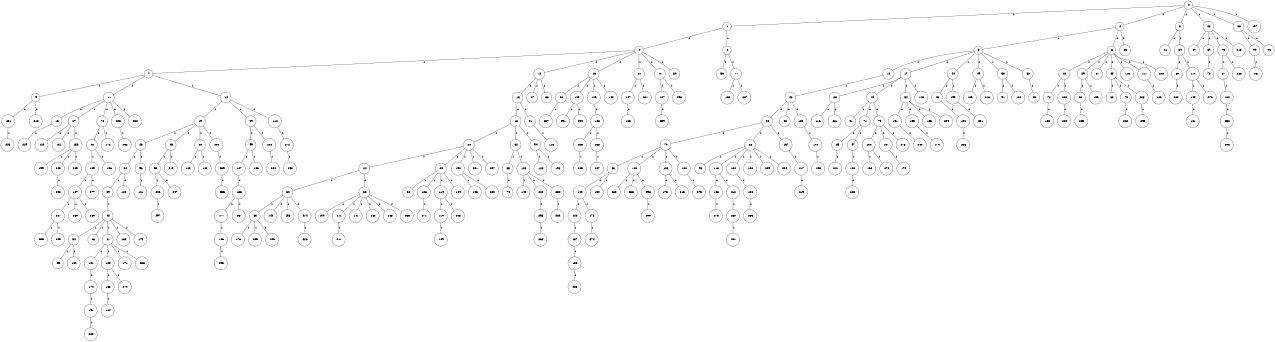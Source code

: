 graph G {
size="8.5,11;"
ratio = "expand;"
fixedsize="true;"
overlap="scale;"
node[shape=circle,width=.12,hight=.12,fontsize=12]
edge[fontsize=12]

0[label=" 0" color=black, pos="0.98617312,0.32705066!"];
1[label=" 1" color=black, pos="1.6769678,0.91212085!"];
2[label=" 2" color=black, pos="1.2152495,0.99262494!"];
3[label=" 3" color=black, pos="0.20114491,2.8230046!"];
4[label=" 4" color=black, pos="0.579774,1.7852571!"];
5[label=" 5" color=black, pos="1.2764308,1.5052794!"];
6[label=" 6" color=black, pos="2.1559311,2.0571057!"];
7[label=" 7" color=black, pos="1.5234414,2.7297438!"];
8[label=" 8" color=black, pos="2.0606811,1.2130126!"];
9[label=" 9" color=black, pos="1.5070705,1.4425578!"];
10[label=" 10" color=black, pos="1.328829,0.46674874!"];
11[label=" 11" color=black, pos="0.29302765,2.6551511!"];
12[label=" 12" color=black, pos="0.87977481,0.83944493!"];
13[label=" 13" color=black, pos="1.3315273,0.81145817!"];
14[label=" 14" color=black, pos="1.4049576,2.8650222!"];
15[label=" 15" color=black, pos="1.0540115,2.4380136!"];
16[label=" 16" color=black, pos="0.65156039,1.8523415!"];
17[label=" 17" color=black, pos="0.7761596,1.880951!"];
18[label=" 18" color=black, pos="0.73008195,2.6349625!"];
19[label=" 19" color=black, pos="2.6374531,2.8959113!"];
20[label=" 20" color=black, pos="0.73052182,1.6734335!"];
21[label=" 21" color=black, pos="2.0800805,0.5495074!"];
22[label=" 22" color=black, pos="1.3534555,1.4134372!"];
23[label=" 23" color=black, pos="0.009295532,0.52215958!"];
24[label=" 24" color=black, pos="1.5024769,0.81948686!"];
25[label=" 25" color=black, pos="2.6694003,1.3836251!"];
26[label=" 26" color=black, pos="0.048137542,0.42259183!"];
27[label=" 27" color=black, pos="2.3087011,1.2028185!"];
28[label=" 28" color=black, pos="0.053859268,2.101272!"];
29[label=" 29" color=black, pos="0.36114368,2.6189779!"];
30[label=" 30" color=black, pos="1.0653089,0.1220662!"];
31[label=" 31" color=black, pos="2.8838658,0.7354604!"];
32[label=" 32" color=black, pos="0.018726826,0.66497915!"];
33[label=" 33" color=black, pos="2.2553851,0.087609338!"];
34[label=" 34" color=black, pos="2.0671917,2.9891132!"];
35[label=" 35" color=black, pos="2.8287043,1.4151157!"];
36[label=" 36" color=black, pos="2.0681837,0.016503282!"];
37[label=" 37" color=black, pos="1.167167,0.14392661!"];
38[label=" 38" color=black, pos="2.6678962,1.3070804!"];
39[label=" 39" color=black, pos="1.9102186,2.9381046!"];
40[label=" 40" color=black, pos="2.5974881,1.6170725!"];
41[label=" 41" color=black, pos="2.651688,0.15639582!"];
42[label=" 42" color=black, pos="1.214883,1.0947725!"];
43[label=" 43" color=black, pos="1.3374408,0.92615081!"];
44[label=" 44" color=black, pos="1.0262759,2.8349519!"];
45[label=" 45" color=black, pos="1.5781353,0.42591885!"];
46[label=" 46" color=black, pos="2.2448713,0.79779341!"];
47[label=" 47" color=black, pos="0.77554015,0.084035353!"];
48[label=" 48" color=black, pos="1.3389818,1.2259014!"];
49[label=" 49" color=black, pos="2.4057897,1.7095495!"];
50[label=" 50" color=black, pos="0.52780634,0.66426005!"];
51[label=" 51" color=black, pos="0.31421022,2.2708717!"];
52[label=" 52" color=black, pos="0.53306496,0.53392896!"];
53[label=" 53" color=black, pos="1.0847021,0.35723166!"];
54[label=" 54" color=black, pos="2.6928471,0.48466342!"];
55[label=" 55" color=black, pos="0.89092312,0.84141552!"];
56[label=" 56" color=black, pos="2.2698066,1.2205747!"];
57[label=" 57" color=black, pos="1.4496142,2.2962691!"];
58[label=" 58" color=black, pos="2.7344463,1.8426677!"];
59[label=" 59" color=black, pos="0.55094007,0.38914259!"];
60[label=" 60" color=black, pos="1.219363,2.1952052!"];
61[label=" 61" color=black, pos="0.88291937,0.63363856!"];
62[label=" 62" color=black, pos="0.70746198,2.0441538!"];
63[label=" 63" color=black, pos="2.6870007,0.82829003!"];
64[label=" 64" color=black, pos="2.9528863,1.6324038!"];
65[label=" 65" color=black, pos="2.978989,2.3799211!"];
66[label=" 66" color=black, pos="2.8892021,1.7620919!"];
67[label=" 67" color=black, pos="1.3361282,2.5241472!"];
68[label=" 68" color=black, pos="2.074306,1.8595562!"];
69[label=" 69" color=black, pos="1.2717894,0.53299186!"];
70[label=" 70" color=black, pos="0.61149673,0.57763643!"];
71[label=" 71" color=black, pos="1.4627149,0.25530487!"];
72[label=" 72" color=black, pos="0.45479125,2.8181016!"];
73[label=" 73" color=black, pos="0.81638156,0.14721564!"];
74[label=" 74" color=black, pos="2.4206115,2.1457259!"];
75[label=" 75" color=black, pos="1.0605419,2.3122308!"];
76[label=" 76" color=black, pos="2.3892256,1.0920733!"];
77[label=" 77" color=black, pos="0.66498175,0.64026625!"];
78[label=" 78" color=black, pos="1.2022108,2.574976!"];
79[label=" 79" color=black, pos="1.6238292,0.08052684!"];
80[label=" 80" color=black, pos="2.7179895,0.5124007!"];
81[label=" 81" color=black, pos="2.0966512,1.2399547!"];
82[label=" 82" color=black, pos="1.5689238,1.2740024!"];
83[label=" 83" color=black, pos="1.0555537,1.7643137!"];
84[label=" 84" color=black, pos="1.7580202,0.10579415!"];
85[label=" 85" color=black, pos="0.48145219,1.6994805!"];
86[label=" 86" color=black, pos="2.9639631,1.3485887!"];
87[label=" 87" color=black, pos="2.1047373,1.6664127!"];
88[label=" 88" color=black, pos="0.327744,1.3570978!"];
89[label=" 89" color=black, pos="1.8384297,0.94165796!"];
90[label=" 90" color=black, pos="1.9827331,1.0368193!"];
91[label=" 91" color=black, pos="0.80189363,2.483066!"];
92[label=" 92" color=black, pos="1.65752,0.98291584!"];
93[label=" 93" color=black, pos="0.33492055,2.8226352!"];
94[label=" 94" color=black, pos="1.9568527,2.8866759!"];
95[label=" 95" color=black, pos="0.60033936,0.88431671!"];
96[label=" 96" color=black, pos="0.73190192,1.3524786!"];
97[label=" 97" color=black, pos="2.8384669,0.97768516!"];
98[label=" 98" color=black, pos="2.5097969,2.8594867!"];
99[label=" 99" color=black, pos="2.8156375,1.8716044!"];
100[label=" 100" color=black, pos="1.9314129,1.6121297!"];
101[label=" 101" color=black, pos="1.5369166,0.56521706!"];
102[label=" 102" color=black, pos="1.6059888,0.55535927!"];
103[label=" 103" color=black, pos="0.0049815103,0.13441148!"];
104[label=" 104" color=black, pos="1.6810904,0.30721505!"];
105[label=" 105" color=black, pos="2.7810266,0.34075737!"];
106[label=" 106" color=black, pos="1.2994047,2.6025141!"];
107[label=" 107" color=black, pos="1.5427969,2.5881996!"];
108[label=" 108" color=black, pos="0.32863875,2.7405431!"];
109[label=" 109" color=black, pos="1.6350943,1.3593246!"];
110[label=" 110" color=black, pos="2.7576532,2.4474111!"];
111[label=" 111" color=black, pos="0.35435986,2.4995181!"];
112[label=" 112" color=black, pos="0.068712692,1.5550077!"];
113[label=" 113" color=black, pos="1.0916334,2.1405628!"];
114[label=" 114" color=black, pos="1.0960092,0.50608016!"];
115[label=" 115" color=black, pos="0.21719538,0.11301575!"];
116[label=" 116" color=black, pos="0.29460915,1.4113894!"];
117[label=" 117" color=black, pos="1.1593191,2.1707864!"];
118[label=" 118" color=black, pos="1.6853979,0.67960695!"];
119[label=" 119" color=black, pos="1.2000202,0.075208083!"];
120[label=" 120" color=black, pos="1.9858582,0.11847219!"];
121[label=" 121" color=black, pos="1.5259808,0.46852958!"];
122[label=" 122" color=black, pos="1.0021119,0.26079601!"];
123[label=" 123" color=black, pos="2.0688895,2.7651414!"];
124[label=" 124" color=black, pos="1.2273707,0.29320209!"];
125[label=" 125" color=black, pos="1.9472449,2.3036621!"];
126[label=" 126" color=black, pos="0.08218609,0.67240059!"];
127[label=" 127" color=black, pos="1.1623941,2.5509392!"];
128[label=" 128" color=black, pos="2.3778244,1.2257438!"];
129[label=" 129" color=black, pos="2.9284464,0.52579524!"];
130[label=" 130" color=black, pos="1.6688831,0.14986553!"];
131[label=" 131" color=black, pos="1.160403,0.10127136!"];
132[label=" 132" color=black, pos="1.0915378,1.7744635!"];
133[label=" 133" color=black, pos="2.858462,0.67142546!"];
134[label=" 134" color=black, pos="0.061394518,2.2228544!"];
135[label=" 135" color=black, pos="2.0914347,0.37204085!"];
136[label=" 136" color=black, pos="2.4432049,1.3730644!"];
137[label=" 137" color=black, pos="1.2920581,1.3022096!"];
138[label=" 138" color=black, pos="1.6854509,0.69871391!"];
139[label=" 139" color=black, pos="0.36708207,1.2336276!"];
140[label=" 140" color=black, pos="2.1944587,0.49740249!"];
141[label=" 141" color=black, pos="1.0862166,1.9935687!"];
142[label=" 142" color=black, pos="2.512654,1.3713997!"];
143[label=" 143" color=black, pos="0.99021665,2.0733479!"];
144[label=" 144" color=black, pos="1.3412252,2.8050729!"];
145[label=" 145" color=black, pos="0.34527188,0.59422449!"];
146[label=" 146" color=black, pos="2.5593577,2.8765767!"];
147[label=" 147" color=black, pos="2.0929237,2.3850596!"];
148[label=" 148" color=black, pos="1.1182953,0.34030309!"];
149[label=" 149" color=black, pos="0.051290028,0.3521229!"];
150[label=" 150" color=black, pos="2.5502949,2.1680327!"];
151[label=" 151" color=black, pos="2.466963,0.97393315!"];
152[label=" 152" color=black, pos="2.6877928,2.4414715!"];
153[label=" 153" color=black, pos="0.88628863,2.0637875!"];
154[label=" 154" color=black, pos="2.3286344,2.3720861!"];
155[label=" 155" color=black, pos="1.0505684,1.7089405!"];
156[label=" 156" color=black, pos="2.6396077,1.3733755!"];
157[label=" 157" color=black, pos="2.3831154,0.25484178!"];
158[label=" 158" color=black, pos="2.4490209,0.47392184!"];
159[label=" 159" color=black, pos="0.6642551,2.7241722!"];
160[label=" 160" color=black, pos="1.2268611,1.3851127!"];
161[label=" 161" color=black, pos="1.2013396,1.558796!"];
162[label=" 162" color=black, pos="0.38926427,1.9515321!"];
163[label=" 163" color=black, pos="0.68802772,1.6086963!"];
164[label=" 164" color=black, pos="0.70971606,1.0185332!"];
165[label=" 165" color=black, pos="0.70757012,2.0262417!"];
166[label=" 166" color=black, pos="2.6962495,1.072575!"];
167[label=" 167" color=black, pos="2.9480185,1.7125525!"];
168[label=" 168" color=black, pos="0.96239083,0.2880293!"];
169[label=" 169" color=black, pos="0.54656533,1.6937044!"];
170[label=" 170" color=black, pos="2.7777074,2.3756622!"];
171[label=" 171" color=black, pos="0.30570901,2.7933705!"];
172[label=" 172" color=black, pos="1.9664303,0.1082565!"];
173[label=" 173" color=black, pos="2.0852787,1.8305914!"];
174[label=" 174" color=black, pos="0.63466175,2.1420328!"];
175[label=" 175" color=black, pos="0.69991357,2.7575599!"];
176[label=" 176" color=black, pos="0.95225058,1.8260348!"];
177[label=" 177" color=black, pos="1.8924145,1.4346455!"];
178[label=" 178" color=black, pos="0.16497579,2.135857!"];
179[label=" 179" color=black, pos="2.7946663,1.4861099!"];
180[label=" 180" color=black, pos="1.7411313,0.43509691!"];
181[label=" 181" color=black, pos="0.72886457,0.60793824!"];
182[label=" 182" color=black, pos="2.1688547,1.9462066!"];
183[label=" 183" color=black, pos="0.60455646,2.5310727!"];
184[label=" 184" color=black, pos="1.7493557,2.0556229!"];
185[label=" 185" color=black, pos="1.8768468,2.3118921!"];
186[label=" 186" color=black, pos="0.30057619,2.5125074!"];
187[label=" 187" color=black, pos="0.37697655,2.856339!"];
188[label=" 188" color=black, pos="1.5929837,1.9445178!"];
189[label=" 189" color=black, pos="2.5571242,2.6853746!"];
190[label=" 190" color=black, pos="1.3024271,2.5947472!"];
191[label=" 191" color=black, pos="1.3353477,0.46379062!"];
192[label=" 192" color=black, pos="1.4829274,0.72647353!"];
193[label=" 193" color=black, pos="2.009682,1.4015969!"];
194[label=" 194" color=black, pos="0.48611464,2.4055007!"];
195[label=" 195" color=black, pos="2.9127216,2.981199!"];
196[label=" 196" color=black, pos="1.5532755,2.8275535!"];
197[label=" 197" color=black, pos="2.4781729,0.83637866!"];
198[label=" 198" color=black, pos="0.14450922,0.68758356!"];
199[label=" 199" color=black, pos="2.5569458,2.5645602!"];
200[label=" 200" color=black, pos="1.6707877,1.3996475!"];
201[label=" 201" color=black, pos="1.3293993,0.99072795!"];
202[label=" 202" color=black, pos="1.7153487,2.6786052!"];
203[label=" 203" color=black, pos="0.65806825,1.1337756!"];
204[label=" 204" color=black, pos="2.585521,2.3217435!"];
205[label=" 205" color=black, pos="2.4742572,0.8442938!"];
206[label=" 206" color=black, pos="2.5892481,2.0986233!"];
207[label=" 207" color=black, pos="1.6832515,2.1860671!"];
208[label=" 208" color=black, pos="0.95421726,2.034509!"];
209[label=" 209" color=black, pos="2.386959,2.0991306!"];
210[label=" 210" color=black, pos="1.4214656,1.730378!"];
211[label=" 211" color=black, pos="0.43753991,1.2908776!"];
212[label=" 212" color=black, pos="2.8254828,0.0867547!"];
213[label=" 213" color=black, pos="0.77074333,2.9185064!"];
214[label=" 214" color=black, pos="2.4629259,2.5061852!"];
215[label=" 215" color=black, pos="2.6803132,2.5002167!"];
216[label=" 216" color=black, pos="1.2779669,2.9181471!"];
217[label=" 217" color=black, pos="2.5599627,1.7672335!"];
218[label=" 218" color=black, pos="1.7950134,2.0609622!"];
219[label=" 219" color=black, pos="0.36176518,1.2556142!"];
220[label=" 220" color=black, pos="0.96446097,2.4869879!"];
221[label=" 221" color=black, pos="0.27341737,2.0951957!"];
222[label=" 222" color=black, pos="0.42262404,1.8825206!"];
223[label=" 223" color=black, pos="2.2936332,0.73746772!"];
224[label=" 224" color=black, pos="2.9174631,1.2365259!"];
225[label=" 225" color=black, pos="2.6728924,1.4588541!"];
226[label=" 226" color=black, pos="1.5013709,0.7004591!"];
227[label=" 227" color=black, pos="0.87165613,1.0503841!"];
228[label=" 228" color=black, pos="0.29844213,0.5713214!"];
229[label=" 229" color=black, pos="0.94286636,1.3082027!"];
230[label=" 230" color=black, pos="1.267898,1.4684277!"];
231[label=" 231" color=black, pos="1.5734607,1.1331312!"];
232[label=" 232" color=black, pos="2.8615102,0.96834956!"];
233[label=" 233" color=black, pos="1.3734165,2.0023084!"];
234[label=" 234" color=black, pos="2.94702,1.7379236!"];
235[label=" 235" color=black, pos="2.6588408,2.6547932!"];
236[label=" 236" color=black, pos="0.32567972,2.5291424!"];
237[label=" 237" color=black, pos="1.8926317,0.63403649!"];
238[label=" 238" color=black, pos="1.0280685,0.72206083!"];
239[label=" 239" color=black, pos="1.3083595,0.09245297!"];
240[label=" 240" color=black, pos="0.22484918,0.70427228!"];
241[label=" 241" color=black, pos="0.4880062,1.4730532!"];
242[label=" 242" color=black, pos="2.4093482,2.2537023!"];
243[label=" 243" color=black, pos="0.99928448,1.0254719!"];
244[label=" 244" color=black, pos="0.13461011,0.5935103!"];
245[label=" 245" color=black, pos="2.3919595,0.18777146!"];
246[label=" 246" color=black, pos="1.3300109,2.0215572!"];
247[label=" 247" color=black, pos="1.7650244,2.8082401!"];
248[label=" 248" color=black, pos="1.1748127,2.5881392!"];
249[label=" 249" color=black, pos="2.2190931,1.0978451!"];
250[label=" 250" color=black, pos="1.2721692,2.6966303!"];
251[label=" 251" color=black, pos="0.26004289,1.5964179!"];
252[label=" 252" color=black, pos="1.2767166,0.4218948!"];
253[label=" 253" color=black, pos="1.417475,0.088704102!"];
254[label=" 254" color=black, pos="0.51949855,2.3858563!"];
255[label=" 255" color=black, pos="1.2242715,2.2743964!"];
256[label=" 256" color=black, pos="2.7066089,2.0619031!"];
257[label=" 257" color=black, pos="0.92372811,2.5541433!"];
258[label=" 258" color=black, pos="0.51129556,0.46735102!"];
259[label=" 259" color=black, pos="2.9728759,2.1659915!"];
260[label=" 260" color=black, pos="0.25369713,1.9182686!"];
261[label=" 261" color=black, pos="2.1975525,0.41865802!"];
262[label=" 262" color=black, pos="0.11723405,0.0015739636!"];
263[label=" 263" color=black, pos="2.9986108,1.7405897!"];
264[label=" 264" color=black, pos="1.1385061,2.6309217!"];
265[label=" 265" color=black, pos="1.962241,0.25813151!"];
266[label=" 266" color=black, pos="2.4358387,2.244875!"];
267[label=" 267" color=black, pos="1.7892515,0.65830712!"];
268[label=" 268" color=black, pos="2.9987527,2.7141207!"];
269[label=" 269" color=black, pos="1.5835485,0.91335627!"];
270[label=" 270" color=black, pos="2.9372931,0.042288064!"];
271[label=" 271" color=black, pos="0.19090064,1.6411236!"];
272[label=" 272" color=black, pos="0.58537057,1.3916409!"];
273[label=" 273" color=black, pos="2.4571103,0.021148071!"];
274[label=" 274" color=black, pos="0.37525495,2.3016636!"];
275[label=" 275" color=black, pos="2.6768895,1.207455!"];
276[label=" 276" color=black, pos="0.53654643,1.8719474!"];
277[label=" 277" color=black, pos="0.054354397,1.8208775!"];
278[label=" 278" color=black, pos="2.7002339,2.9275514!"];
279[label=" 279" color=black, pos="1.6460433,0.22054126!"];
280[label=" 280" color=black, pos="2.8407203,0.77902541!"];
281[label=" 281" color=black, pos="0.26195459,0.19077962!"];
282[label=" 282" color=black, pos="2.0661965,0.80171595!"];
283[label=" 283" color=black, pos="0.45241387,1.4187282!"];
284[label=" 284" color=black, pos="0.93074662,0.10905523!"];
285[label=" 285" color=black, pos="1.0759793,1.9767485!"];
286[label=" 286" color=black, pos="1.7930982,2.6673477!"];
287[label=" 287" color=black, pos="2.4729749,2.6705554!"];
288[label=" 288" color=black, pos="1.5000711,0.61152584!"];
289[label=" 289" color=black, pos="1.2497543,0.39923525!"];
290[label=" 290" color=black, pos="1.2947487,0.059036835!"];
291[label=" 291" color=black, pos="0.21012213,0.73612283!"];
292[label=" 292" color=black, pos="2.7684406,1.1259698!"];
293[label=" 293" color=black, pos="2.7751108,0.62063305!"];
294[label=" 294" color=black, pos="2.0070182,1.0073505!"];
295[label=" 295" color=black, pos="2.1758697,0.79368823!"];
296[label=" 296" color=black, pos="1.1274867,0.43796652!"];
297[label=" 297" color=black, pos="2.2075195,1.6931918!"];
298[label=" 298" color=black, pos="2.038153,0.24943071!"];
299[label=" 299" color=black, pos="1.2299936,1.3891438!"];
0--1[label="1"]
0--2[label="1"]
0--3[label="1"]
0--28[label="1"]
0--68[label="1"]
0--197[label="1"]
1--4[label="1"]
1--8[label="1"]
2--5[label="1"]
2--6[label="1"]
2--33[label="1"]
3--21[label="1"]
3--84[label="1"]
4--7[label="1"]
4--12[label="1"]
4--16[label="1"]
4--31[label="1"]
4--47[label="1"]
4--80[label="1"]
5--10[label="1"]
5--17[label="1"]
5--44[label="1"]
5--49[label="1"]
5--53[label="1"]
5--62[label="1"]
6--22[label="1"]
6--29[label="1"]
6--37[label="1"]
6--45[label="1"]
6--113[label="1"]
6--117[label="1"]
6--202[label="1"]
7--9[label="1"]
7--11[label="1"]
7--14[label="1"]
8--56[label="1"]
8--77[label="1"]
9--201[label="1"]
9--210[label="1"]
10--43[label="1"]
11--15[label="1"]
11--67[label="1"]
11--72[label="1"]
11--203[label="1"]
11--280[label="1"]
12--13[label="1"]
12--27[label="1"]
12--36[label="1"]
13--18[label="1"]
13--51[label="1"]
14--19[label="1"]
14--59[label="1"]
14--112[label="1"]
15--229[label="1"]
16--82[label="1"]
16--105[label="1"]
16--129[label="1"]
16--140[label="1"]
17--23[label="1"]
17--40[label="1"]
17--54[label="1"]
17--148[label="1"]
18--20[label="1"]
18--32[label="1"]
18--94[label="1"]
19--26[label="1"]
19--46[label="1"]
19--64[label="1"]
19--200[label="1"]
20--24[label="1"]
20--25[label="1"]
20--190[label="1"]
20--251[label="1"]
20--257[label="1"]
22--78[label="1"]
22--222[label="1"]
23--116[label="1"]
23--281[label="1"]
24--30[label="1"]
24--38[label="1"]
25--52[label="1"]
25--108[label="1"]
25--114[label="1"]
25--144[label="1"]
26--34[label="1"]
26--96[label="1"]
28--57[label="1"]
28--69[label="1"]
28--73[label="1"]
28--218[label="1"]
29--66[label="1"]
29--159[label="1"]
30--63[label="1"]
30--142[label="1"]
30--158[label="1"]
30--214[label="1"]
31--147[label="1"]
31--221[label="1"]
32--35[label="1"]
32--106[label="1"]
34--39[label="1"]
34--128[label="1"]
35--74[label="1"]
38--100[label="1"]
38--111[label="1"]
38--141[label="1"]
38--182[label="1"]
38--188[label="1"]
38--266[label="1"]
39--42[label="1"]
40--41[label="1"]
40--71[label="1"]
40--79[label="1"]
42--50[label="1"]
42--61[label="1"]
42--81[label="1"]
42--164[label="1"]
42--175[label="1"]
43--58[label="1"]
43--88[label="1"]
43--135[label="1"]
44--48[label="1"]
44--195[label="1"]
45--60[label="1"]
45--75[label="1"]
45--238[label="1"]
46--95[label="1"]
46--215[label="1"]
47--107[label="1"]
47--296[label="1"]
48--196[label="1"]
49--189[label="1"]
49--216[label="1"]
50--55[label="1"]
50--169[label="1"]
51--115[label="1"]
53--91[label="1"]
53--104[label="1"]
54--151[label="1"]
54--155[label="1"]
54--185[label="1"]
54--204[label="1"]
58--70[label="1"]
58--86[label="1"]
58--167[label="1"]
59--99[label="1"]
59--234[label="1"]
62--65[label="1"]
63--176[label="1"]
63--205[label="1"]
63--246[label="1"]
64--123[label="1"]
64--183[label="1"]
66--285[label="1"]
67--120[label="1"]
67--131[label="1"]
67--153[label="1"]
68--90[label="1"]
68--93[label="1"]
69--76[label="1"]
70--83[label="1"]
70--102[label="1"]
70--103[label="1"]
70--180[label="1"]
71--85[label="1"]
71--97[label="1"]
72--92[label="1"]
72--172[label="1"]
73--87[label="1"]
73--286[label="1"]
75--262[label="1"]
77--152[label="1"]
77--207[label="1"]
78--150[label="1"]
79--130[label="1"]
79--157[label="1"]
79--278[label="1"]
81--101[label="1"]
81--125[label="1"]
81--171[label="1"]
81--228[label="1"]
82--237[label="1"]
83--109[label="1"]
83--154[label="1"]
84--89[label="1"]
84--110[label="1"]
85--241[label="1"]
86--98[label="1"]
86--118[label="1"]
86--134[label="1"]
86--160[label="1"]
86--209[label="1"]
86--284[label="1"]
87--162[label="1"]
89--268[label="1"]
90--161[label="1"]
92--139[label="1"]
92--156[label="1"]
94--124[label="1"]
94--192[label="1"]
95--206[label="1"]
95--247[label="1"]
96--121[label="1"]
97--132[label="1"]
99--127[label="1"]
99--143[label="1"]
101--174[label="1"]
102--220[label="1"]
102--233[label="1"]
102--298[label="1"]
103--173[label="1"]
103--213[label="1"]
105--291[label="1"]
105--294[label="1"]
106--146[label="1"]
106--208[label="1"]
106--254[label="1"]
107--259[label="1"]
108--271[label="1"]
109--122[label="1"]
109--178[label="1"]
110--145[label="1"]
110--276[label="1"]
111--211[label="1"]
112--272[label="1"]
114--119[label="1"]
114--248[label="1"]
117--126[label="1"]
118--198[label="1"]
118--212[label="1"]
119--149[label="1"]
122--137[label="1"]
125--165[label="1"]
125--279[label="1"]
127--133[label="1"]
129--168[label="1"]
130--166[label="1"]
130--270[label="1"]
132--288[label="1"]
133--177[label="1"]
133--267[label="1"]
134--136[label="1"]
135--194[label="1"]
136--263[label="1"]
137--138[label="1"]
138--283[label="1"]
139--187[label="1"]
139--277[label="1"]
145--181[label="1"]
147--163[label="1"]
151--240[label="1"]
153--199[label="1"]
153--242[label="1"]
153--249[label="1"]
155--179[label="1"]
157--170[label="1"]
162--252[label="1"]
165--184[label="1"]
167--217[label="1"]
168--256[label="1"]
168--258[label="1"]
174--191[label="1"]
177--186[label="1"]
178--274[label="1"]
180--275[label="1"]
186--293[label="1"]
187--227[label="1"]
187--269[label="1"]
187--289[label="1"]
190--193[label="1"]
190--230[label="1"]
191--225[label="1"]
194--250[label="1"]
195--231[label="1"]
196--236[label="1"]
198--273[label="1"]
200--239[label="1"]
201--223[label="1"]
203--232[label="1"]
206--297[label="1"]
208--253[label="1"]
212--260[label="1"]
214--226[label="1"]
217--219[label="1"]
222--224[label="1"]
227--235[label="1"]
227--243[label="1"]
234--244[label="1"]
238--245[label="1"]
239--255[label="1"]
242--292[label="1"]
252--295[label="1"]
253--264[label="1"]
254--282[label="1"]
256--265[label="1"]
258--287[label="1"]
260--261[label="1"]
272--290[label="1"]
298--299[label="1"]

}
